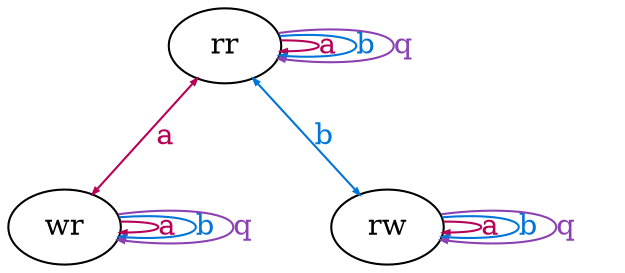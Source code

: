     digraph G {
      edge[arrowsize=0.3];

      edge[
        label="a",
        color="#b60157",
        fontcolor="#b60157",
      ];
      rr -> wr[dir=both];
      rr -> rr;
      wr -> wr;
      rw -> rw;

      edge[
        label="b",
        color="#0074d9",
        fontcolor="#0074d9",
      ];
      rr -> rw[dir=both];
      rr -> rr;
      rw -> rw;
      wr -> wr;

      edge[
        label="q",
        color="#8b41b1",
        fontcolor="#8b41b1",
      ];
      rr -> rr;
      rw -> rw;
      wr -> wr;
    }
